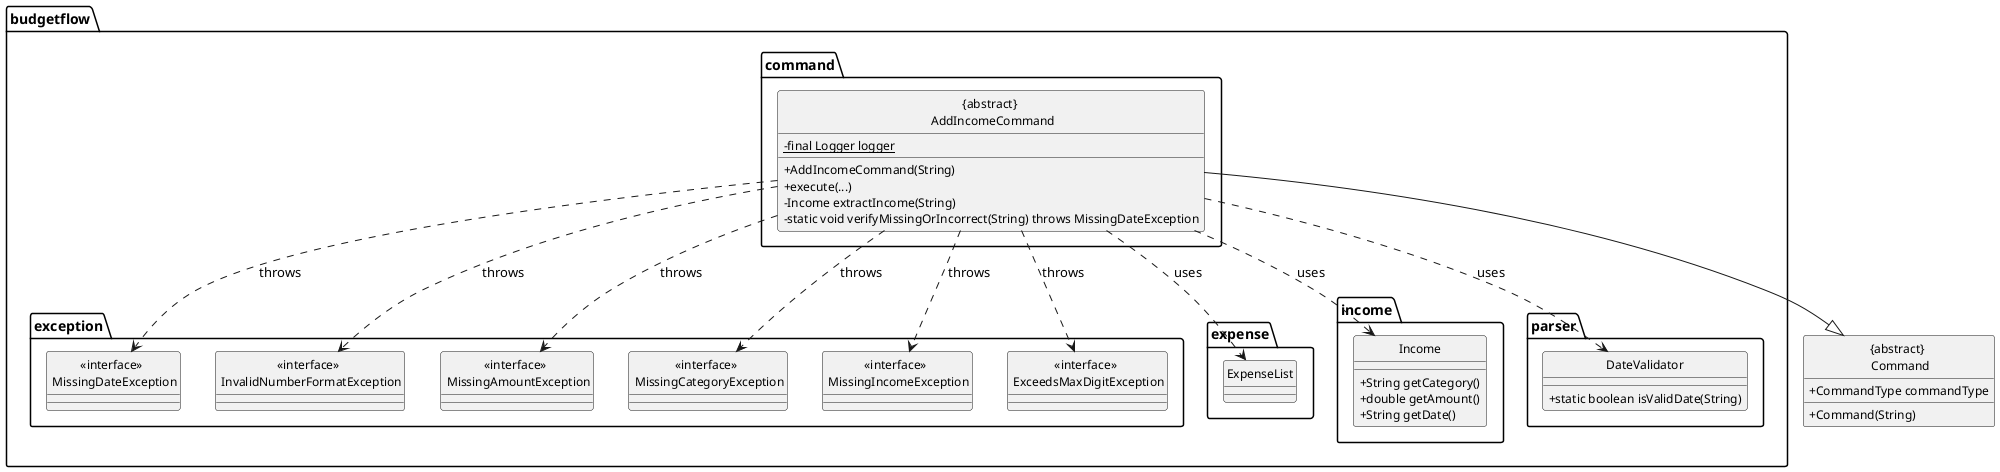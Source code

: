 @startuml

hide circle
skinparam classAttributeIconSize 0
skinparam classFontSize 14
skinparam classHeaderFontSize 16
skinparam classAttributeFontSize 12
skinparam classFontName "Arial"

package budgetflow.command {

    class "{abstract} \n AddIncomeCommand" {
        - {static} final Logger logger
        + AddIncomeCommand(String)
        + execute(...)
        - Income extractIncome(String)
        - static void verifyMissingOrIncorrect(String) throws MissingDateException
    }
}

package budgetflow.exception {
    class "<<interface>> \n MissingDateException"
    class "<<interface>> \n InvalidNumberFormatException"
    class "<<interface>> \n MissingAmountException"
    class "<<interface>> \n MissingCategoryException"
    class "<<interface>> \n MissingIncomeException"
    class "<<interface>> \n ExceedsMaxDigitException"
}

package budgetflow.expense {
    class ExpenseList
}

package budgetflow.income {
    class Income {
        + String getCategory()
        + double getAmount()
        + String getDate()
    }
}

package budgetflow.parser {
    class DateValidator {
        + static boolean isValidDate(String)
    }
}

class "{abstract} \n Command" {
    + Command(String)
    + CommandType commandType
}

"{abstract} \n AddIncomeCommand" --|> "{abstract} \n Command"
"{abstract} \n AddIncomeCommand" ..> "<<interface>> \n MissingDateException" : throws
"{abstract} \n AddIncomeCommand" ..> "<<interface>> \n InvalidNumberFormatException" : throws
"{abstract} \n AddIncomeCommand" ..> "<<interface>> \n MissingAmountException" : throws
"{abstract} \n AddIncomeCommand" ..> "<<interface>> \n MissingCategoryException" : throws
"{abstract} \n AddIncomeCommand" ..> "<<interface>> \n MissingIncomeException" : throws
"{abstract} \n AddIncomeCommand" ..> "<<interface>> \n ExceedsMaxDigitException" : throws
"{abstract} \n AddIncomeCommand" ..> Income : uses
"{abstract} \n AddIncomeCommand" ..> ExpenseList : uses
"{abstract} \n AddIncomeCommand" ..> DateValidator : uses

@enduml